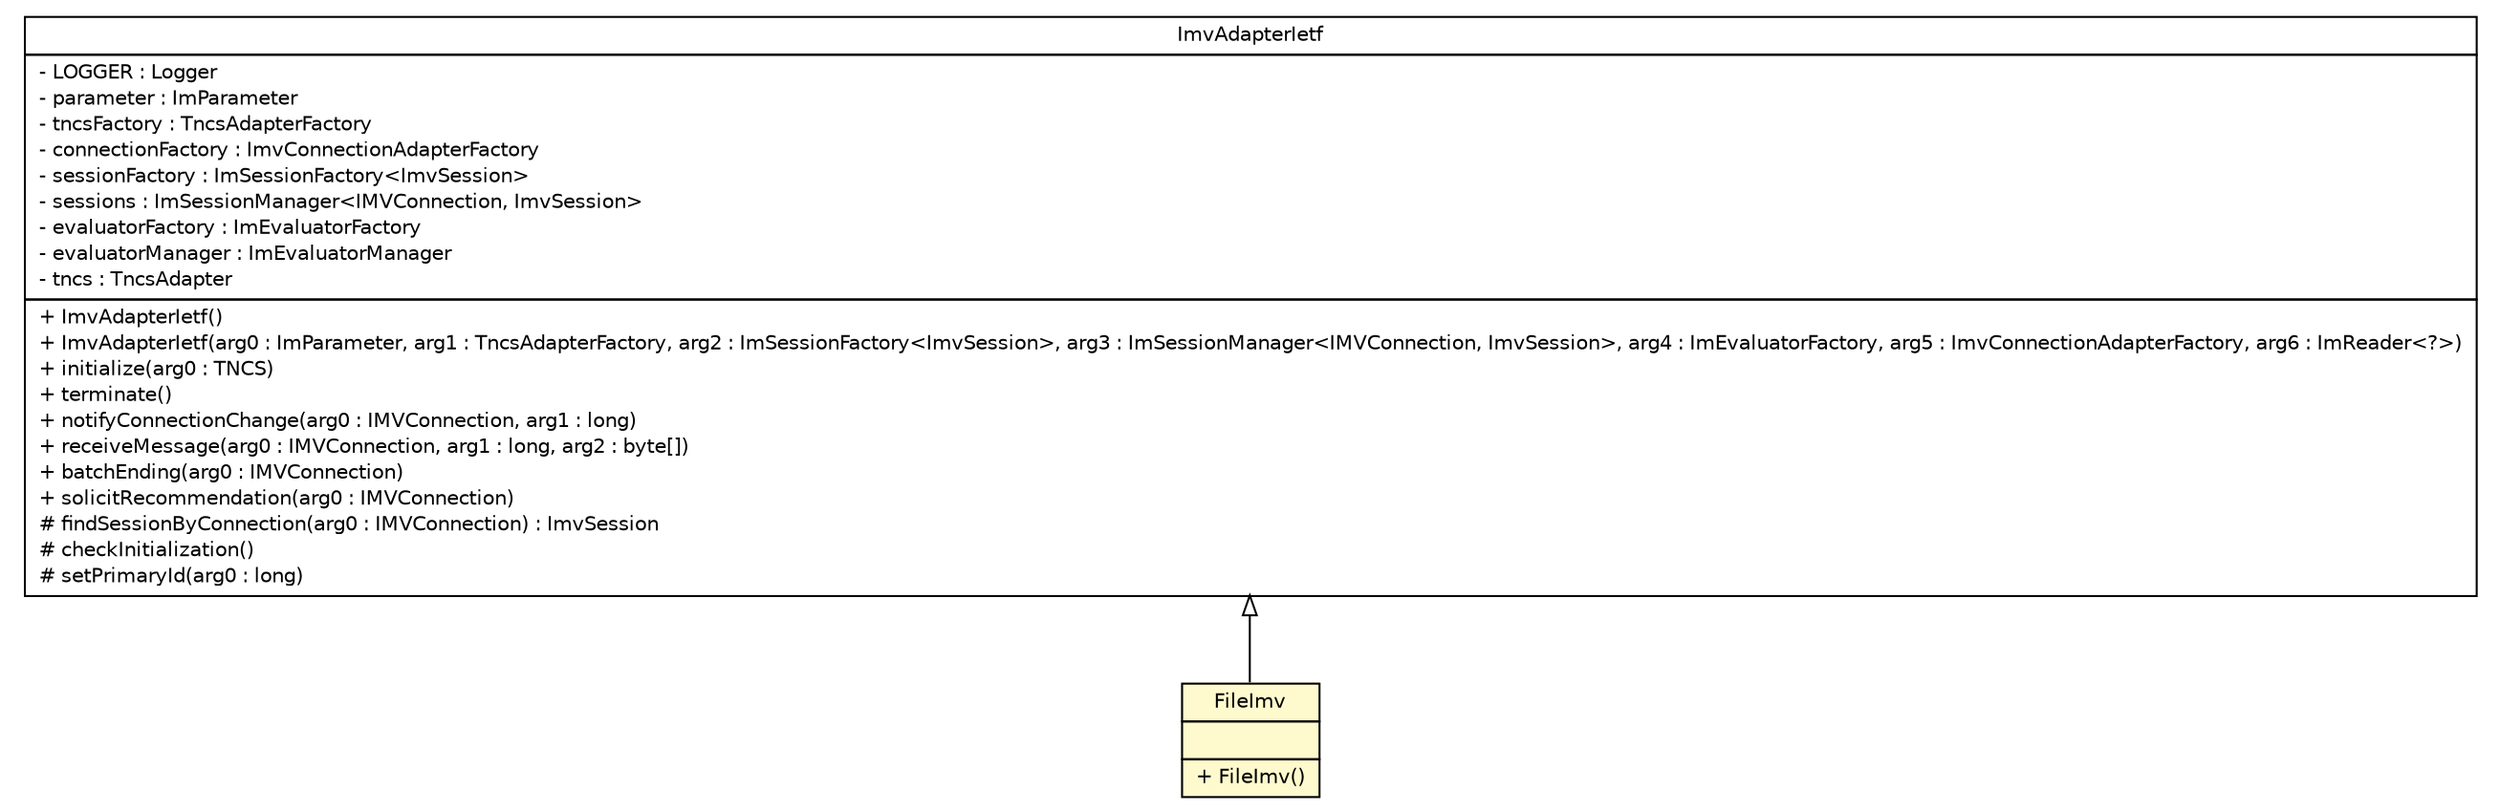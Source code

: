 #!/usr/local/bin/dot
#
# Class diagram 
# Generated by UMLGraph version R5_6 (http://www.umlgraph.org/)
#

digraph G {
	edge [fontname="Helvetica",fontsize=10,labelfontname="Helvetica",labelfontsize=10];
	node [fontname="Helvetica",fontsize=10,shape=plaintext];
	nodesep=0.25;
	ranksep=0.5;
	// de.hsbremen.tc.tnc.im.example.FileImv
	c63 [label=<<table title="de.hsbremen.tc.tnc.im.example.FileImv" border="0" cellborder="1" cellspacing="0" cellpadding="2" port="p" bgcolor="lemonChiffon" href="./FileImv.html">
		<tr><td><table border="0" cellspacing="0" cellpadding="1">
<tr><td align="center" balign="center"> FileImv </td></tr>
		</table></td></tr>
		<tr><td><table border="0" cellspacing="0" cellpadding="1">
<tr><td align="left" balign="left">  </td></tr>
		</table></td></tr>
		<tr><td><table border="0" cellspacing="0" cellpadding="1">
<tr><td align="left" balign="left"> + FileImv() </td></tr>
		</table></td></tr>
		</table>>, URL="./FileImv.html", fontname="Helvetica", fontcolor="black", fontsize=10.0];
	//de.hsbremen.tc.tnc.im.example.FileImv extends de.hsbremen.tc.tnc.im.adapter.imv.ImvAdapterIetf
	c73:p -> c63:p [dir=back,arrowtail=empty];
	// de.hsbremen.tc.tnc.im.adapter.imv.ImvAdapterIetf
	c73 [label=<<table title="de.hsbremen.tc.tnc.im.adapter.imv.ImvAdapterIetf" border="0" cellborder="1" cellspacing="0" cellpadding="2" port="p" href="http://java.sun.com/j2se/1.4.2/docs/api/de/hsbremen/tc/tnc/im/adapter/imv/ImvAdapterIetf.html">
		<tr><td><table border="0" cellspacing="0" cellpadding="1">
<tr><td align="center" balign="center"> ImvAdapterIetf </td></tr>
		</table></td></tr>
		<tr><td><table border="0" cellspacing="0" cellpadding="1">
<tr><td align="left" balign="left"> - LOGGER : Logger </td></tr>
<tr><td align="left" balign="left"> - parameter : ImParameter </td></tr>
<tr><td align="left" balign="left"> - tncsFactory : TncsAdapterFactory </td></tr>
<tr><td align="left" balign="left"> - connectionFactory : ImvConnectionAdapterFactory </td></tr>
<tr><td align="left" balign="left"> - sessionFactory : ImSessionFactory&lt;ImvSession&gt; </td></tr>
<tr><td align="left" balign="left"> - sessions : ImSessionManager&lt;IMVConnection, ImvSession&gt; </td></tr>
<tr><td align="left" balign="left"> - evaluatorFactory : ImEvaluatorFactory </td></tr>
<tr><td align="left" balign="left"> - evaluatorManager : ImEvaluatorManager </td></tr>
<tr><td align="left" balign="left"> - tncs : TncsAdapter </td></tr>
		</table></td></tr>
		<tr><td><table border="0" cellspacing="0" cellpadding="1">
<tr><td align="left" balign="left"> + ImvAdapterIetf() </td></tr>
<tr><td align="left" balign="left"> + ImvAdapterIetf(arg0 : ImParameter, arg1 : TncsAdapterFactory, arg2 : ImSessionFactory&lt;ImvSession&gt;, arg3 : ImSessionManager&lt;IMVConnection, ImvSession&gt;, arg4 : ImEvaluatorFactory, arg5 : ImvConnectionAdapterFactory, arg6 : ImReader&lt;?&gt;) </td></tr>
<tr><td align="left" balign="left"> + initialize(arg0 : TNCS) </td></tr>
<tr><td align="left" balign="left"> + terminate() </td></tr>
<tr><td align="left" balign="left"> + notifyConnectionChange(arg0 : IMVConnection, arg1 : long) </td></tr>
<tr><td align="left" balign="left"> + receiveMessage(arg0 : IMVConnection, arg1 : long, arg2 : byte[]) </td></tr>
<tr><td align="left" balign="left"> + batchEnding(arg0 : IMVConnection) </td></tr>
<tr><td align="left" balign="left"> + solicitRecommendation(arg0 : IMVConnection) </td></tr>
<tr><td align="left" balign="left"> # findSessionByConnection(arg0 : IMVConnection) : ImvSession </td></tr>
<tr><td align="left" balign="left"> # checkInitialization() </td></tr>
<tr><td align="left" balign="left"> # setPrimaryId(arg0 : long) </td></tr>
		</table></td></tr>
		</table>>, URL="http://java.sun.com/j2se/1.4.2/docs/api/de/hsbremen/tc/tnc/im/adapter/imv/ImvAdapterIetf.html", fontname="Helvetica", fontcolor="black", fontsize=10.0];
}

